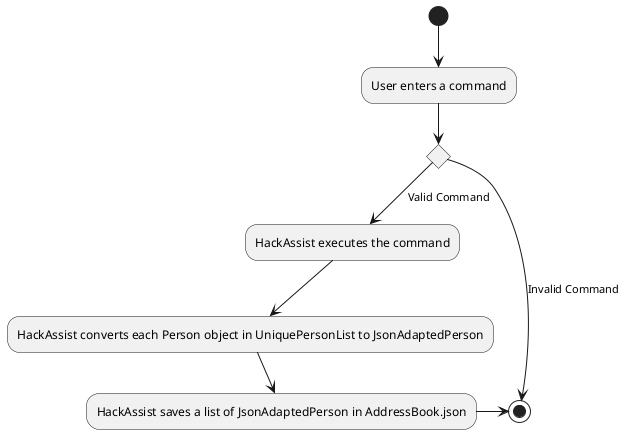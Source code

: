 @startuml

(*) --> "User enters a command"
if "" then
  -->[Valid Command] "HackAssist executes the command"
  --> "HackAssist converts each Person object in UniquePersonList to JsonAdaptedPerson"
  --> "HackAssist saves a list of JsonAdaptedPerson in AddressBook.json"
  -right-> (*)
else
  -->[Invalid Command] (*)
endif

@enduml
